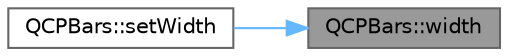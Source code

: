 digraph "QCPBars::width"
{
 // LATEX_PDF_SIZE
  bgcolor="transparent";
  edge [fontname=Helvetica,fontsize=10,labelfontname=Helvetica,labelfontsize=10];
  node [fontname=Helvetica,fontsize=10,shape=box,height=0.2,width=0.4];
  rankdir="RL";
  Node1 [label="QCPBars::width",height=0.2,width=0.4,color="gray40", fillcolor="grey60", style="filled", fontcolor="black",tooltip=" "];
  Node1 -> Node2 [dir="back",color="steelblue1",style="solid"];
  Node2 [label="QCPBars::setWidth",height=0.2,width=0.4,color="grey40", fillcolor="white", style="filled",URL="$class_q_c_p_bars.html#afec6116579d44d5b706e0fa5e5332507",tooltip=" "];
}
